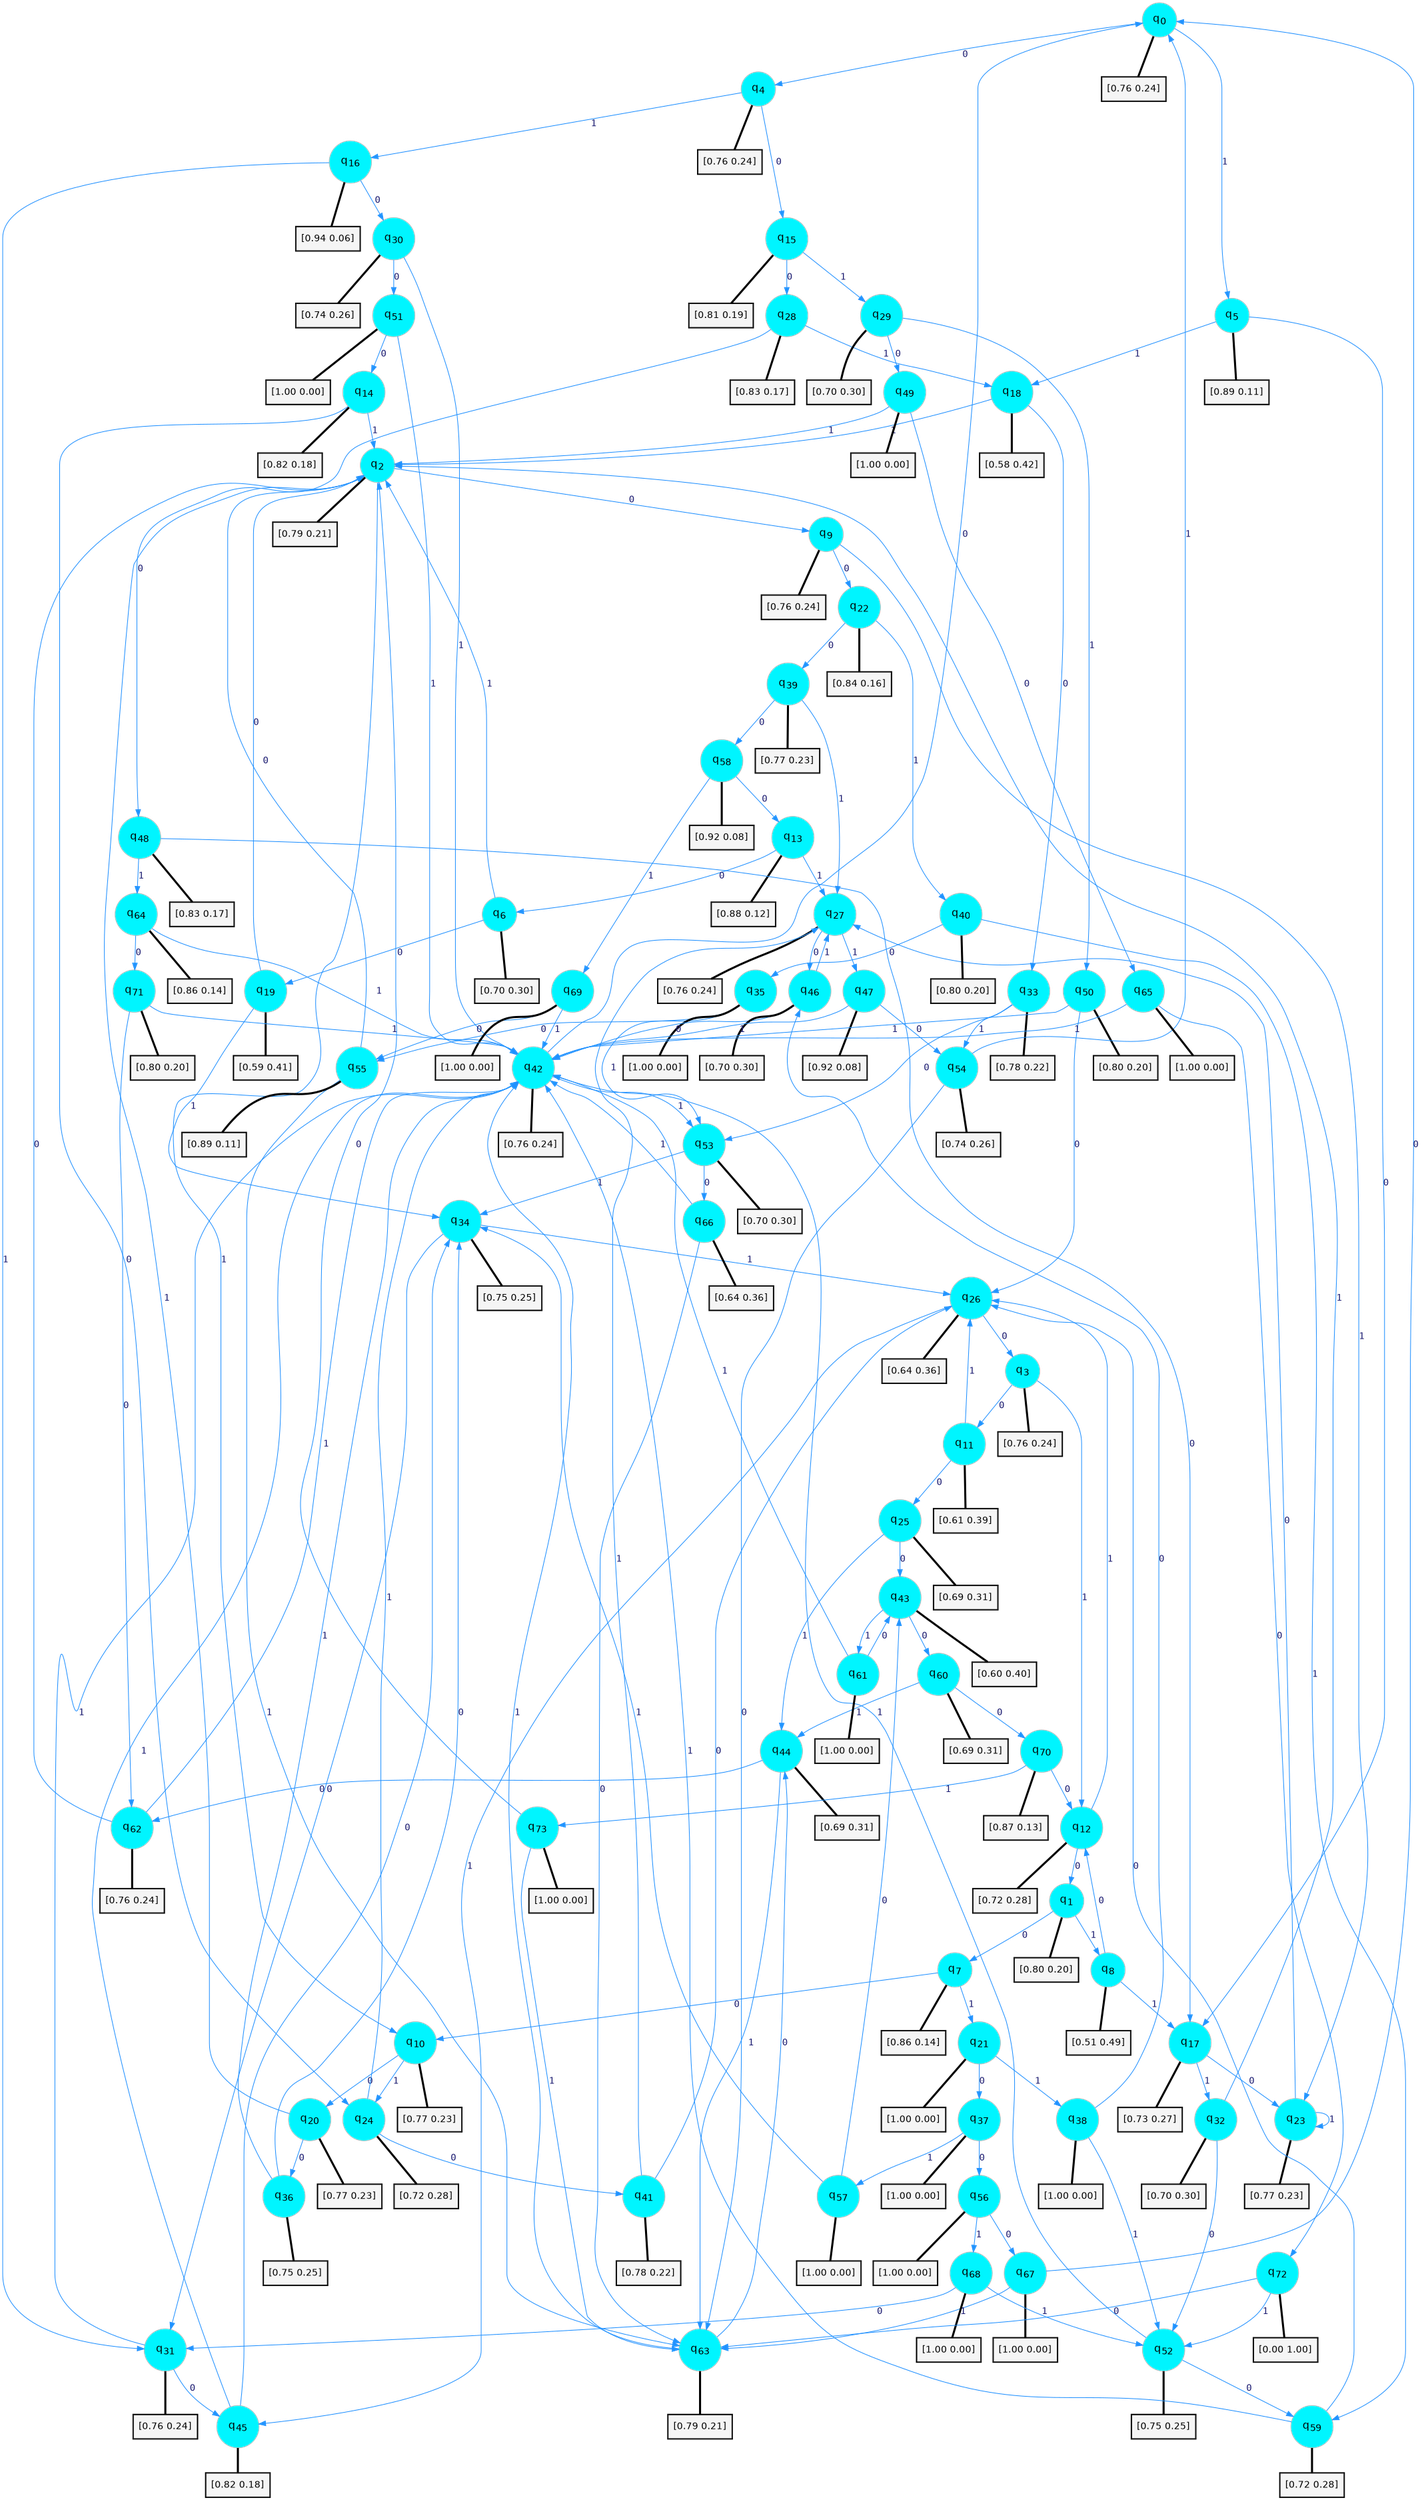 digraph G {
graph [
bgcolor=transparent, dpi=300, rankdir=TD, size="40,25"];
node [
color=gray, fillcolor=turquoise1, fontcolor=black, fontname=Helvetica, fontsize=16, fontweight=bold, shape=circle, style=filled];
edge [
arrowsize=1, color=dodgerblue1, fontcolor=midnightblue, fontname=courier, fontweight=bold, penwidth=1, style=solid, weight=20];
0[label=<q<SUB>0</SUB>>];
1[label=<q<SUB>1</SUB>>];
2[label=<q<SUB>2</SUB>>];
3[label=<q<SUB>3</SUB>>];
4[label=<q<SUB>4</SUB>>];
5[label=<q<SUB>5</SUB>>];
6[label=<q<SUB>6</SUB>>];
7[label=<q<SUB>7</SUB>>];
8[label=<q<SUB>8</SUB>>];
9[label=<q<SUB>9</SUB>>];
10[label=<q<SUB>10</SUB>>];
11[label=<q<SUB>11</SUB>>];
12[label=<q<SUB>12</SUB>>];
13[label=<q<SUB>13</SUB>>];
14[label=<q<SUB>14</SUB>>];
15[label=<q<SUB>15</SUB>>];
16[label=<q<SUB>16</SUB>>];
17[label=<q<SUB>17</SUB>>];
18[label=<q<SUB>18</SUB>>];
19[label=<q<SUB>19</SUB>>];
20[label=<q<SUB>20</SUB>>];
21[label=<q<SUB>21</SUB>>];
22[label=<q<SUB>22</SUB>>];
23[label=<q<SUB>23</SUB>>];
24[label=<q<SUB>24</SUB>>];
25[label=<q<SUB>25</SUB>>];
26[label=<q<SUB>26</SUB>>];
27[label=<q<SUB>27</SUB>>];
28[label=<q<SUB>28</SUB>>];
29[label=<q<SUB>29</SUB>>];
30[label=<q<SUB>30</SUB>>];
31[label=<q<SUB>31</SUB>>];
32[label=<q<SUB>32</SUB>>];
33[label=<q<SUB>33</SUB>>];
34[label=<q<SUB>34</SUB>>];
35[label=<q<SUB>35</SUB>>];
36[label=<q<SUB>36</SUB>>];
37[label=<q<SUB>37</SUB>>];
38[label=<q<SUB>38</SUB>>];
39[label=<q<SUB>39</SUB>>];
40[label=<q<SUB>40</SUB>>];
41[label=<q<SUB>41</SUB>>];
42[label=<q<SUB>42</SUB>>];
43[label=<q<SUB>43</SUB>>];
44[label=<q<SUB>44</SUB>>];
45[label=<q<SUB>45</SUB>>];
46[label=<q<SUB>46</SUB>>];
47[label=<q<SUB>47</SUB>>];
48[label=<q<SUB>48</SUB>>];
49[label=<q<SUB>49</SUB>>];
50[label=<q<SUB>50</SUB>>];
51[label=<q<SUB>51</SUB>>];
52[label=<q<SUB>52</SUB>>];
53[label=<q<SUB>53</SUB>>];
54[label=<q<SUB>54</SUB>>];
55[label=<q<SUB>55</SUB>>];
56[label=<q<SUB>56</SUB>>];
57[label=<q<SUB>57</SUB>>];
58[label=<q<SUB>58</SUB>>];
59[label=<q<SUB>59</SUB>>];
60[label=<q<SUB>60</SUB>>];
61[label=<q<SUB>61</SUB>>];
62[label=<q<SUB>62</SUB>>];
63[label=<q<SUB>63</SUB>>];
64[label=<q<SUB>64</SUB>>];
65[label=<q<SUB>65</SUB>>];
66[label=<q<SUB>66</SUB>>];
67[label=<q<SUB>67</SUB>>];
68[label=<q<SUB>68</SUB>>];
69[label=<q<SUB>69</SUB>>];
70[label=<q<SUB>70</SUB>>];
71[label=<q<SUB>71</SUB>>];
72[label=<q<SUB>72</SUB>>];
73[label=<q<SUB>73</SUB>>];
74[label="[0.76 0.24]", shape=box,fontcolor=black, fontname=Helvetica, fontsize=14, penwidth=2, fillcolor=whitesmoke,color=black];
75[label="[0.80 0.20]", shape=box,fontcolor=black, fontname=Helvetica, fontsize=14, penwidth=2, fillcolor=whitesmoke,color=black];
76[label="[0.79 0.21]", shape=box,fontcolor=black, fontname=Helvetica, fontsize=14, penwidth=2, fillcolor=whitesmoke,color=black];
77[label="[0.76 0.24]", shape=box,fontcolor=black, fontname=Helvetica, fontsize=14, penwidth=2, fillcolor=whitesmoke,color=black];
78[label="[0.76 0.24]", shape=box,fontcolor=black, fontname=Helvetica, fontsize=14, penwidth=2, fillcolor=whitesmoke,color=black];
79[label="[0.89 0.11]", shape=box,fontcolor=black, fontname=Helvetica, fontsize=14, penwidth=2, fillcolor=whitesmoke,color=black];
80[label="[0.70 0.30]", shape=box,fontcolor=black, fontname=Helvetica, fontsize=14, penwidth=2, fillcolor=whitesmoke,color=black];
81[label="[0.86 0.14]", shape=box,fontcolor=black, fontname=Helvetica, fontsize=14, penwidth=2, fillcolor=whitesmoke,color=black];
82[label="[0.51 0.49]", shape=box,fontcolor=black, fontname=Helvetica, fontsize=14, penwidth=2, fillcolor=whitesmoke,color=black];
83[label="[0.76 0.24]", shape=box,fontcolor=black, fontname=Helvetica, fontsize=14, penwidth=2, fillcolor=whitesmoke,color=black];
84[label="[0.77 0.23]", shape=box,fontcolor=black, fontname=Helvetica, fontsize=14, penwidth=2, fillcolor=whitesmoke,color=black];
85[label="[0.61 0.39]", shape=box,fontcolor=black, fontname=Helvetica, fontsize=14, penwidth=2, fillcolor=whitesmoke,color=black];
86[label="[0.72 0.28]", shape=box,fontcolor=black, fontname=Helvetica, fontsize=14, penwidth=2, fillcolor=whitesmoke,color=black];
87[label="[0.88 0.12]", shape=box,fontcolor=black, fontname=Helvetica, fontsize=14, penwidth=2, fillcolor=whitesmoke,color=black];
88[label="[0.82 0.18]", shape=box,fontcolor=black, fontname=Helvetica, fontsize=14, penwidth=2, fillcolor=whitesmoke,color=black];
89[label="[0.81 0.19]", shape=box,fontcolor=black, fontname=Helvetica, fontsize=14, penwidth=2, fillcolor=whitesmoke,color=black];
90[label="[0.94 0.06]", shape=box,fontcolor=black, fontname=Helvetica, fontsize=14, penwidth=2, fillcolor=whitesmoke,color=black];
91[label="[0.73 0.27]", shape=box,fontcolor=black, fontname=Helvetica, fontsize=14, penwidth=2, fillcolor=whitesmoke,color=black];
92[label="[0.58 0.42]", shape=box,fontcolor=black, fontname=Helvetica, fontsize=14, penwidth=2, fillcolor=whitesmoke,color=black];
93[label="[0.59 0.41]", shape=box,fontcolor=black, fontname=Helvetica, fontsize=14, penwidth=2, fillcolor=whitesmoke,color=black];
94[label="[0.77 0.23]", shape=box,fontcolor=black, fontname=Helvetica, fontsize=14, penwidth=2, fillcolor=whitesmoke,color=black];
95[label="[1.00 0.00]", shape=box,fontcolor=black, fontname=Helvetica, fontsize=14, penwidth=2, fillcolor=whitesmoke,color=black];
96[label="[0.84 0.16]", shape=box,fontcolor=black, fontname=Helvetica, fontsize=14, penwidth=2, fillcolor=whitesmoke,color=black];
97[label="[0.77 0.23]", shape=box,fontcolor=black, fontname=Helvetica, fontsize=14, penwidth=2, fillcolor=whitesmoke,color=black];
98[label="[0.72 0.28]", shape=box,fontcolor=black, fontname=Helvetica, fontsize=14, penwidth=2, fillcolor=whitesmoke,color=black];
99[label="[0.69 0.31]", shape=box,fontcolor=black, fontname=Helvetica, fontsize=14, penwidth=2, fillcolor=whitesmoke,color=black];
100[label="[0.64 0.36]", shape=box,fontcolor=black, fontname=Helvetica, fontsize=14, penwidth=2, fillcolor=whitesmoke,color=black];
101[label="[0.76 0.24]", shape=box,fontcolor=black, fontname=Helvetica, fontsize=14, penwidth=2, fillcolor=whitesmoke,color=black];
102[label="[0.83 0.17]", shape=box,fontcolor=black, fontname=Helvetica, fontsize=14, penwidth=2, fillcolor=whitesmoke,color=black];
103[label="[0.70 0.30]", shape=box,fontcolor=black, fontname=Helvetica, fontsize=14, penwidth=2, fillcolor=whitesmoke,color=black];
104[label="[0.74 0.26]", shape=box,fontcolor=black, fontname=Helvetica, fontsize=14, penwidth=2, fillcolor=whitesmoke,color=black];
105[label="[0.76 0.24]", shape=box,fontcolor=black, fontname=Helvetica, fontsize=14, penwidth=2, fillcolor=whitesmoke,color=black];
106[label="[0.70 0.30]", shape=box,fontcolor=black, fontname=Helvetica, fontsize=14, penwidth=2, fillcolor=whitesmoke,color=black];
107[label="[0.78 0.22]", shape=box,fontcolor=black, fontname=Helvetica, fontsize=14, penwidth=2, fillcolor=whitesmoke,color=black];
108[label="[0.75 0.25]", shape=box,fontcolor=black, fontname=Helvetica, fontsize=14, penwidth=2, fillcolor=whitesmoke,color=black];
109[label="[1.00 0.00]", shape=box,fontcolor=black, fontname=Helvetica, fontsize=14, penwidth=2, fillcolor=whitesmoke,color=black];
110[label="[0.75 0.25]", shape=box,fontcolor=black, fontname=Helvetica, fontsize=14, penwidth=2, fillcolor=whitesmoke,color=black];
111[label="[1.00 0.00]", shape=box,fontcolor=black, fontname=Helvetica, fontsize=14, penwidth=2, fillcolor=whitesmoke,color=black];
112[label="[1.00 0.00]", shape=box,fontcolor=black, fontname=Helvetica, fontsize=14, penwidth=2, fillcolor=whitesmoke,color=black];
113[label="[0.77 0.23]", shape=box,fontcolor=black, fontname=Helvetica, fontsize=14, penwidth=2, fillcolor=whitesmoke,color=black];
114[label="[0.80 0.20]", shape=box,fontcolor=black, fontname=Helvetica, fontsize=14, penwidth=2, fillcolor=whitesmoke,color=black];
115[label="[0.78 0.22]", shape=box,fontcolor=black, fontname=Helvetica, fontsize=14, penwidth=2, fillcolor=whitesmoke,color=black];
116[label="[0.76 0.24]", shape=box,fontcolor=black, fontname=Helvetica, fontsize=14, penwidth=2, fillcolor=whitesmoke,color=black];
117[label="[0.60 0.40]", shape=box,fontcolor=black, fontname=Helvetica, fontsize=14, penwidth=2, fillcolor=whitesmoke,color=black];
118[label="[0.69 0.31]", shape=box,fontcolor=black, fontname=Helvetica, fontsize=14, penwidth=2, fillcolor=whitesmoke,color=black];
119[label="[0.82 0.18]", shape=box,fontcolor=black, fontname=Helvetica, fontsize=14, penwidth=2, fillcolor=whitesmoke,color=black];
120[label="[0.70 0.30]", shape=box,fontcolor=black, fontname=Helvetica, fontsize=14, penwidth=2, fillcolor=whitesmoke,color=black];
121[label="[0.92 0.08]", shape=box,fontcolor=black, fontname=Helvetica, fontsize=14, penwidth=2, fillcolor=whitesmoke,color=black];
122[label="[0.83 0.17]", shape=box,fontcolor=black, fontname=Helvetica, fontsize=14, penwidth=2, fillcolor=whitesmoke,color=black];
123[label="[1.00 0.00]", shape=box,fontcolor=black, fontname=Helvetica, fontsize=14, penwidth=2, fillcolor=whitesmoke,color=black];
124[label="[0.80 0.20]", shape=box,fontcolor=black, fontname=Helvetica, fontsize=14, penwidth=2, fillcolor=whitesmoke,color=black];
125[label="[1.00 0.00]", shape=box,fontcolor=black, fontname=Helvetica, fontsize=14, penwidth=2, fillcolor=whitesmoke,color=black];
126[label="[0.75 0.25]", shape=box,fontcolor=black, fontname=Helvetica, fontsize=14, penwidth=2, fillcolor=whitesmoke,color=black];
127[label="[0.70 0.30]", shape=box,fontcolor=black, fontname=Helvetica, fontsize=14, penwidth=2, fillcolor=whitesmoke,color=black];
128[label="[0.74 0.26]", shape=box,fontcolor=black, fontname=Helvetica, fontsize=14, penwidth=2, fillcolor=whitesmoke,color=black];
129[label="[0.89 0.11]", shape=box,fontcolor=black, fontname=Helvetica, fontsize=14, penwidth=2, fillcolor=whitesmoke,color=black];
130[label="[1.00 0.00]", shape=box,fontcolor=black, fontname=Helvetica, fontsize=14, penwidth=2, fillcolor=whitesmoke,color=black];
131[label="[1.00 0.00]", shape=box,fontcolor=black, fontname=Helvetica, fontsize=14, penwidth=2, fillcolor=whitesmoke,color=black];
132[label="[0.92 0.08]", shape=box,fontcolor=black, fontname=Helvetica, fontsize=14, penwidth=2, fillcolor=whitesmoke,color=black];
133[label="[0.72 0.28]", shape=box,fontcolor=black, fontname=Helvetica, fontsize=14, penwidth=2, fillcolor=whitesmoke,color=black];
134[label="[0.69 0.31]", shape=box,fontcolor=black, fontname=Helvetica, fontsize=14, penwidth=2, fillcolor=whitesmoke,color=black];
135[label="[1.00 0.00]", shape=box,fontcolor=black, fontname=Helvetica, fontsize=14, penwidth=2, fillcolor=whitesmoke,color=black];
136[label="[0.76 0.24]", shape=box,fontcolor=black, fontname=Helvetica, fontsize=14, penwidth=2, fillcolor=whitesmoke,color=black];
137[label="[0.79 0.21]", shape=box,fontcolor=black, fontname=Helvetica, fontsize=14, penwidth=2, fillcolor=whitesmoke,color=black];
138[label="[0.86 0.14]", shape=box,fontcolor=black, fontname=Helvetica, fontsize=14, penwidth=2, fillcolor=whitesmoke,color=black];
139[label="[1.00 0.00]", shape=box,fontcolor=black, fontname=Helvetica, fontsize=14, penwidth=2, fillcolor=whitesmoke,color=black];
140[label="[0.64 0.36]", shape=box,fontcolor=black, fontname=Helvetica, fontsize=14, penwidth=2, fillcolor=whitesmoke,color=black];
141[label="[1.00 0.00]", shape=box,fontcolor=black, fontname=Helvetica, fontsize=14, penwidth=2, fillcolor=whitesmoke,color=black];
142[label="[1.00 0.00]", shape=box,fontcolor=black, fontname=Helvetica, fontsize=14, penwidth=2, fillcolor=whitesmoke,color=black];
143[label="[1.00 0.00]", shape=box,fontcolor=black, fontname=Helvetica, fontsize=14, penwidth=2, fillcolor=whitesmoke,color=black];
144[label="[0.87 0.13]", shape=box,fontcolor=black, fontname=Helvetica, fontsize=14, penwidth=2, fillcolor=whitesmoke,color=black];
145[label="[0.80 0.20]", shape=box,fontcolor=black, fontname=Helvetica, fontsize=14, penwidth=2, fillcolor=whitesmoke,color=black];
146[label="[0.00 1.00]", shape=box,fontcolor=black, fontname=Helvetica, fontsize=14, penwidth=2, fillcolor=whitesmoke,color=black];
147[label="[1.00 0.00]", shape=box,fontcolor=black, fontname=Helvetica, fontsize=14, penwidth=2, fillcolor=whitesmoke,color=black];
0->4 [label=0];
0->5 [label=1];
0->74 [arrowhead=none, penwidth=3,color=black];
1->7 [label=0];
1->8 [label=1];
1->75 [arrowhead=none, penwidth=3,color=black];
2->9 [label=0];
2->10 [label=1];
2->76 [arrowhead=none, penwidth=3,color=black];
3->11 [label=0];
3->12 [label=1];
3->77 [arrowhead=none, penwidth=3,color=black];
4->15 [label=0];
4->16 [label=1];
4->78 [arrowhead=none, penwidth=3,color=black];
5->17 [label=0];
5->18 [label=1];
5->79 [arrowhead=none, penwidth=3,color=black];
6->19 [label=0];
6->2 [label=1];
6->80 [arrowhead=none, penwidth=3,color=black];
7->10 [label=0];
7->21 [label=1];
7->81 [arrowhead=none, penwidth=3,color=black];
8->12 [label=0];
8->17 [label=1];
8->82 [arrowhead=none, penwidth=3,color=black];
9->22 [label=0];
9->23 [label=1];
9->83 [arrowhead=none, penwidth=3,color=black];
10->20 [label=0];
10->24 [label=1];
10->84 [arrowhead=none, penwidth=3,color=black];
11->25 [label=0];
11->26 [label=1];
11->85 [arrowhead=none, penwidth=3,color=black];
12->1 [label=0];
12->26 [label=1];
12->86 [arrowhead=none, penwidth=3,color=black];
13->6 [label=0];
13->27 [label=1];
13->87 [arrowhead=none, penwidth=3,color=black];
14->24 [label=0];
14->2 [label=1];
14->88 [arrowhead=none, penwidth=3,color=black];
15->28 [label=0];
15->29 [label=1];
15->89 [arrowhead=none, penwidth=3,color=black];
16->30 [label=0];
16->31 [label=1];
16->90 [arrowhead=none, penwidth=3,color=black];
17->23 [label=0];
17->32 [label=1];
17->91 [arrowhead=none, penwidth=3,color=black];
18->33 [label=0];
18->2 [label=1];
18->92 [arrowhead=none, penwidth=3,color=black];
19->2 [label=0];
19->34 [label=1];
19->93 [arrowhead=none, penwidth=3,color=black];
20->36 [label=0];
20->2 [label=1];
20->94 [arrowhead=none, penwidth=3,color=black];
21->37 [label=0];
21->38 [label=1];
21->95 [arrowhead=none, penwidth=3,color=black];
22->39 [label=0];
22->40 [label=1];
22->96 [arrowhead=none, penwidth=3,color=black];
23->27 [label=0];
23->23 [label=1];
23->97 [arrowhead=none, penwidth=3,color=black];
24->41 [label=0];
24->42 [label=1];
24->98 [arrowhead=none, penwidth=3,color=black];
25->43 [label=0];
25->44 [label=1];
25->99 [arrowhead=none, penwidth=3,color=black];
26->3 [label=0];
26->45 [label=1];
26->100 [arrowhead=none, penwidth=3,color=black];
27->46 [label=0];
27->47 [label=1];
27->101 [arrowhead=none, penwidth=3,color=black];
28->48 [label=0];
28->18 [label=1];
28->102 [arrowhead=none, penwidth=3,color=black];
29->49 [label=0];
29->50 [label=1];
29->103 [arrowhead=none, penwidth=3,color=black];
30->51 [label=0];
30->42 [label=1];
30->104 [arrowhead=none, penwidth=3,color=black];
31->45 [label=0];
31->42 [label=1];
31->105 [arrowhead=none, penwidth=3,color=black];
32->52 [label=0];
32->2 [label=1];
32->106 [arrowhead=none, penwidth=3,color=black];
33->53 [label=0];
33->54 [label=1];
33->107 [arrowhead=none, penwidth=3,color=black];
34->31 [label=0];
34->26 [label=1];
34->108 [arrowhead=none, penwidth=3,color=black];
35->55 [label=0];
35->53 [label=1];
35->109 [arrowhead=none, penwidth=3,color=black];
36->34 [label=0];
36->42 [label=1];
36->110 [arrowhead=none, penwidth=3,color=black];
37->56 [label=0];
37->57 [label=1];
37->111 [arrowhead=none, penwidth=3,color=black];
38->46 [label=0];
38->52 [label=1];
38->112 [arrowhead=none, penwidth=3,color=black];
39->58 [label=0];
39->27 [label=1];
39->113 [arrowhead=none, penwidth=3,color=black];
40->35 [label=0];
40->59 [label=1];
40->114 [arrowhead=none, penwidth=3,color=black];
41->26 [label=0];
41->27 [label=1];
41->115 [arrowhead=none, penwidth=3,color=black];
42->0 [label=0];
42->53 [label=1];
42->116 [arrowhead=none, penwidth=3,color=black];
43->60 [label=0];
43->61 [label=1];
43->117 [arrowhead=none, penwidth=3,color=black];
44->62 [label=0];
44->63 [label=1];
44->118 [arrowhead=none, penwidth=3,color=black];
45->34 [label=0];
45->42 [label=1];
45->119 [arrowhead=none, penwidth=3,color=black];
46->42 [label=0];
46->27 [label=1];
46->120 [arrowhead=none, penwidth=3,color=black];
47->54 [label=0];
47->42 [label=1];
47->121 [arrowhead=none, penwidth=3,color=black];
48->17 [label=0];
48->64 [label=1];
48->122 [arrowhead=none, penwidth=3,color=black];
49->65 [label=0];
49->2 [label=1];
49->123 [arrowhead=none, penwidth=3,color=black];
50->26 [label=0];
50->42 [label=1];
50->124 [arrowhead=none, penwidth=3,color=black];
51->14 [label=0];
51->42 [label=1];
51->125 [arrowhead=none, penwidth=3,color=black];
52->59 [label=0];
52->42 [label=1];
52->126 [arrowhead=none, penwidth=3,color=black];
53->66 [label=0];
53->34 [label=1];
53->127 [arrowhead=none, penwidth=3,color=black];
54->63 [label=0];
54->0 [label=1];
54->128 [arrowhead=none, penwidth=3,color=black];
55->2 [label=0];
55->63 [label=1];
55->129 [arrowhead=none, penwidth=3,color=black];
56->67 [label=0];
56->68 [label=1];
56->130 [arrowhead=none, penwidth=3,color=black];
57->43 [label=0];
57->34 [label=1];
57->131 [arrowhead=none, penwidth=3,color=black];
58->13 [label=0];
58->69 [label=1];
58->132 [arrowhead=none, penwidth=3,color=black];
59->26 [label=0];
59->42 [label=1];
59->133 [arrowhead=none, penwidth=3,color=black];
60->70 [label=0];
60->44 [label=1];
60->134 [arrowhead=none, penwidth=3,color=black];
61->43 [label=0];
61->42 [label=1];
61->135 [arrowhead=none, penwidth=3,color=black];
62->2 [label=0];
62->42 [label=1];
62->136 [arrowhead=none, penwidth=3,color=black];
63->44 [label=0];
63->42 [label=1];
63->137 [arrowhead=none, penwidth=3,color=black];
64->71 [label=0];
64->42 [label=1];
64->138 [arrowhead=none, penwidth=3,color=black];
65->72 [label=0];
65->42 [label=1];
65->139 [arrowhead=none, penwidth=3,color=black];
66->63 [label=0];
66->42 [label=1];
66->140 [arrowhead=none, penwidth=3,color=black];
67->0 [label=0];
67->63 [label=1];
67->141 [arrowhead=none, penwidth=3,color=black];
68->31 [label=0];
68->52 [label=1];
68->142 [arrowhead=none, penwidth=3,color=black];
69->55 [label=0];
69->42 [label=1];
69->143 [arrowhead=none, penwidth=3,color=black];
70->12 [label=0];
70->73 [label=1];
70->144 [arrowhead=none, penwidth=3,color=black];
71->62 [label=0];
71->42 [label=1];
71->145 [arrowhead=none, penwidth=3,color=black];
72->63 [label=0];
72->52 [label=1];
72->146 [arrowhead=none, penwidth=3,color=black];
73->2 [label=0];
73->63 [label=1];
73->147 [arrowhead=none, penwidth=3,color=black];
}
